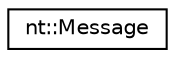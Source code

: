 digraph "Graphical Class Hierarchy"
{
  edge [fontname="Helvetica",fontsize="10",labelfontname="Helvetica",labelfontsize="10"];
  node [fontname="Helvetica",fontsize="10",shape=record];
  rankdir="LR";
  Node1 [label="nt::Message",height=0.2,width=0.4,color="black", fillcolor="white", style="filled",URL="$classnt_1_1Message.html"];
}
